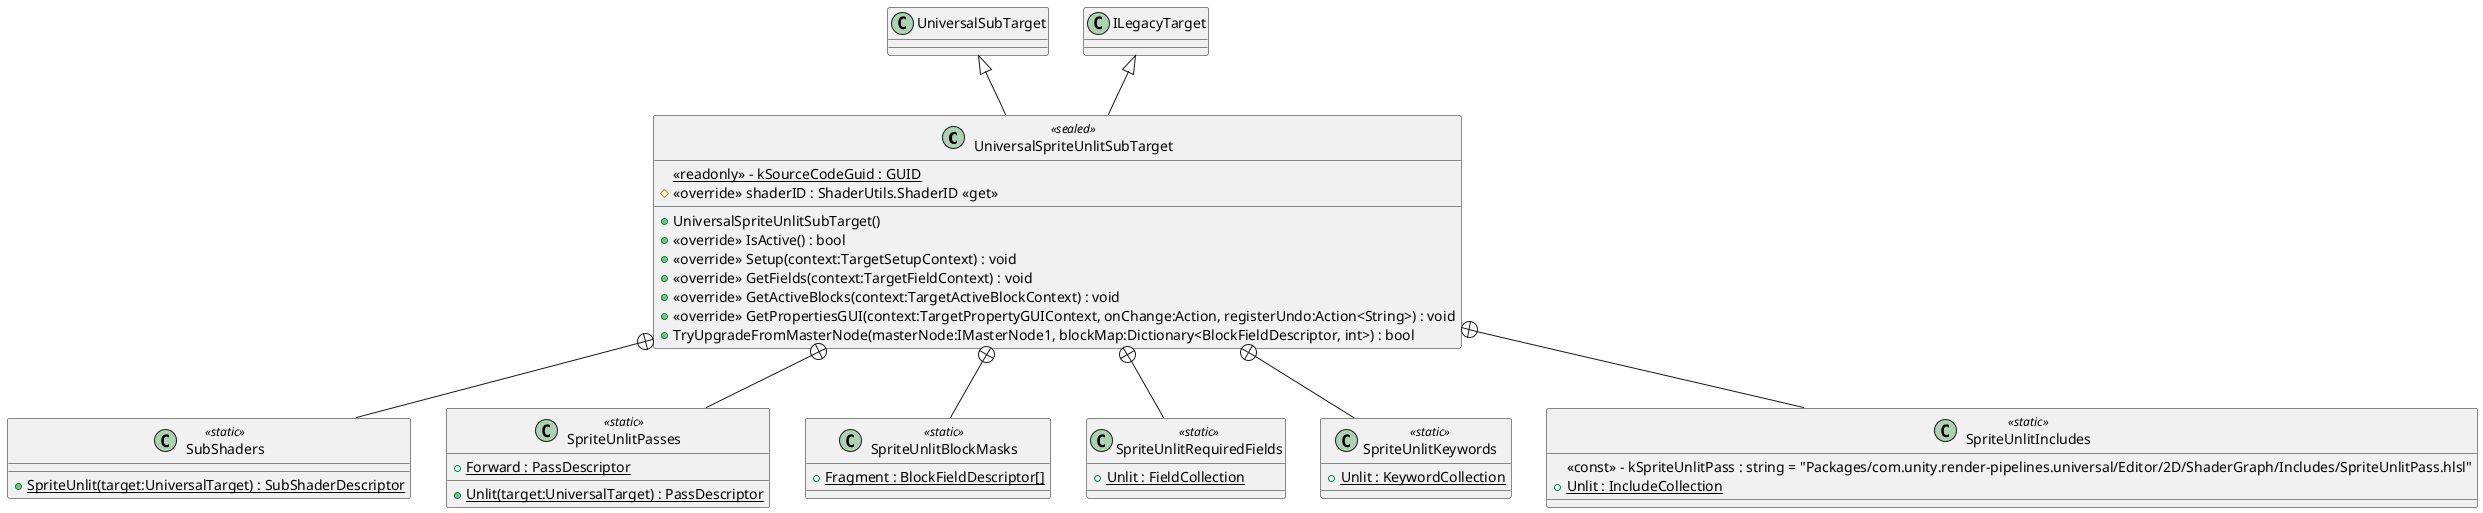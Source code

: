 @startuml
class UniversalSpriteUnlitSubTarget <<sealed>> {
    {static} <<readonly>> - kSourceCodeGuid : GUID
    + UniversalSpriteUnlitSubTarget()
    # <<override>> shaderID : ShaderUtils.ShaderID <<get>>
    + <<override>> IsActive() : bool
    + <<override>> Setup(context:TargetSetupContext) : void
    + <<override>> GetFields(context:TargetFieldContext) : void
    + <<override>> GetActiveBlocks(context:TargetActiveBlockContext) : void
    + <<override>> GetPropertiesGUI(context:TargetPropertyGUIContext, onChange:Action, registerUndo:Action<String>) : void
    + TryUpgradeFromMasterNode(masterNode:IMasterNode1, blockMap:Dictionary<BlockFieldDescriptor, int>) : bool
}
class SubShaders <<static>> {
    + {static} SpriteUnlit(target:UniversalTarget) : SubShaderDescriptor
}
class SpriteUnlitPasses <<static>> {
    + {static} Unlit(target:UniversalTarget) : PassDescriptor
    + {static} Forward : PassDescriptor
}
class SpriteUnlitBlockMasks <<static>> {
    + {static} Fragment : BlockFieldDescriptor[]
}
class SpriteUnlitRequiredFields <<static>> {
    + {static} Unlit : FieldCollection
}
class SpriteUnlitKeywords <<static>> {
    + {static} Unlit : KeywordCollection
}
class SpriteUnlitIncludes <<static>> {
    <<const>> - kSpriteUnlitPass : string = "Packages/com.unity.render-pipelines.universal/Editor/2D/ShaderGraph/Includes/SpriteUnlitPass.hlsl"
    + {static} Unlit : IncludeCollection
}
UniversalSubTarget <|-- UniversalSpriteUnlitSubTarget
ILegacyTarget <|-- UniversalSpriteUnlitSubTarget
UniversalSpriteUnlitSubTarget +-- SubShaders
UniversalSpriteUnlitSubTarget +-- SpriteUnlitPasses
UniversalSpriteUnlitSubTarget +-- SpriteUnlitBlockMasks
UniversalSpriteUnlitSubTarget +-- SpriteUnlitRequiredFields
UniversalSpriteUnlitSubTarget +-- SpriteUnlitKeywords
UniversalSpriteUnlitSubTarget +-- SpriteUnlitIncludes
@enduml
